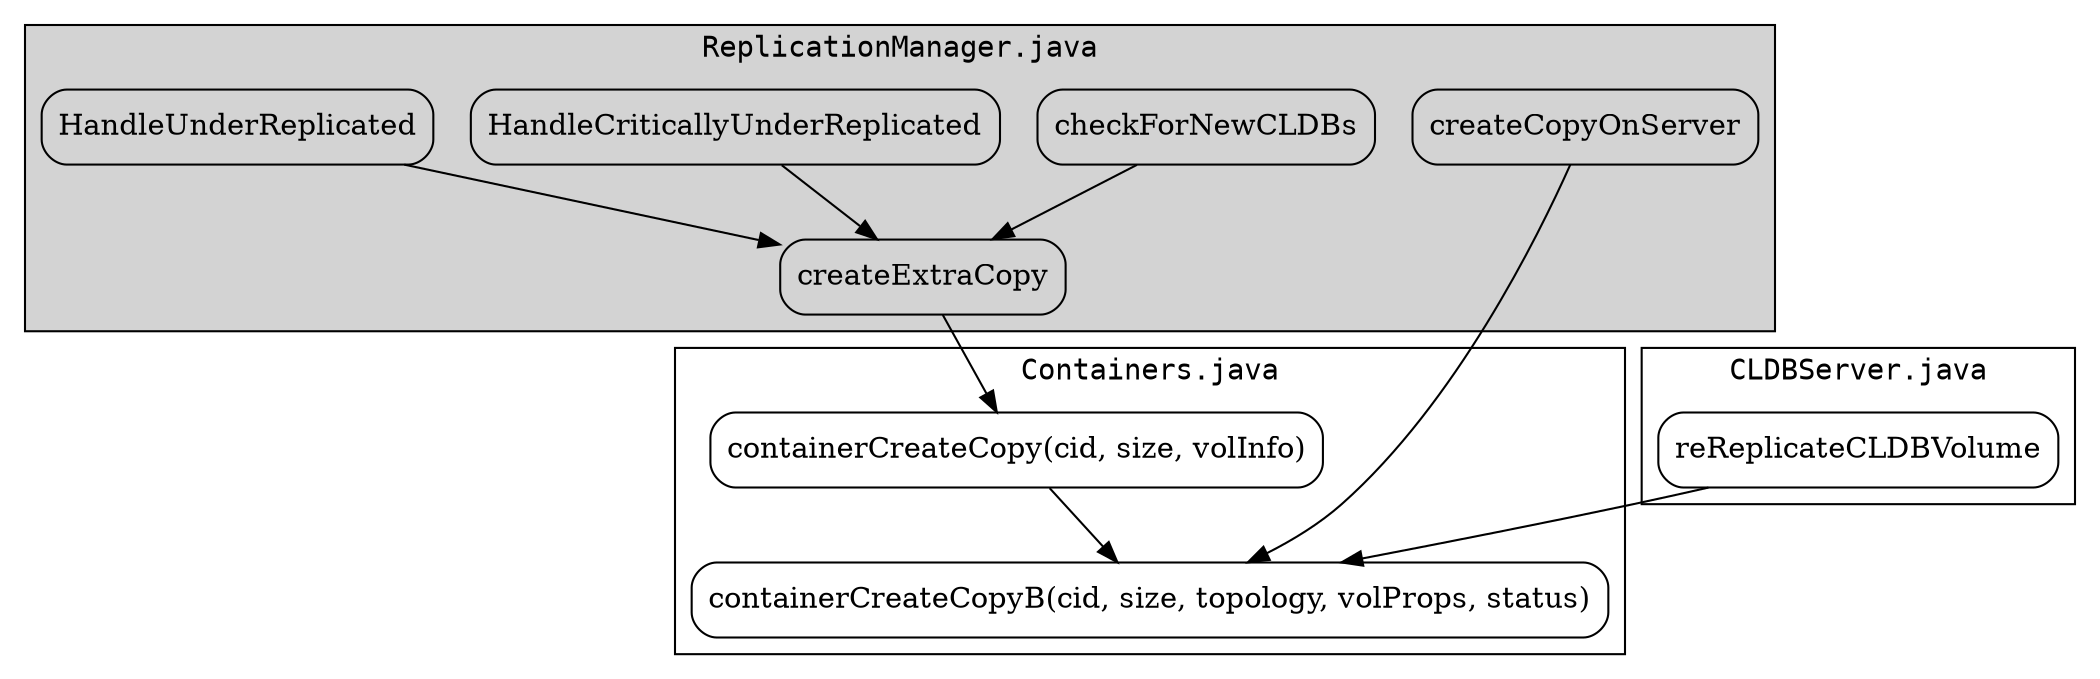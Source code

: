 digraph G {
	compound = false;
	fontname = "Courier";
	node [shape="box",style="rounded"];

	subgraph cluster_0 {
		label = "ReplicationManager.java";
		style = "filled";

		createCopyOnServer;
		checkForNewCLDBs -> createExtraCopy;
		HandleCriticallyUnderReplicated -> createExtraCopy;
		HandleUnderReplicated -> createExtraCopy;
	}

	subgraph cluster_1 {
		label = "Containers.java"

		containerCreateCopyA -> containerCreateCopyB;
		containerCreateCopyA[label = "containerCreateCopy(cid, size, volInfo)"];
		containerCreateCopyB[label = "containerCreateCopyB(cid, size, topology, volProps, status)"];
	}

	subgraph cluster_2 {
		label = "CLDBServer.java"

		reReplicateCLDBVolume[label="reReplicateCLDBVolume"]		
	}

	createCopyOnServer -> containerCreateCopyB;
	createExtraCopy -> containerCreateCopyA;
	reReplicateCLDBVolume -> containerCreateCopyB;
}
